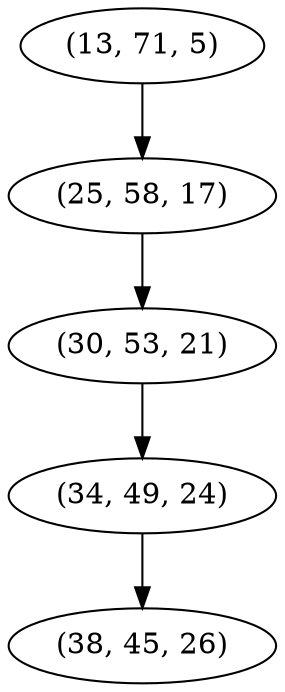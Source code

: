 digraph tree {
    "(13, 71, 5)";
    "(25, 58, 17)";
    "(30, 53, 21)";
    "(34, 49, 24)";
    "(38, 45, 26)";
    "(13, 71, 5)" -> "(25, 58, 17)";
    "(25, 58, 17)" -> "(30, 53, 21)";
    "(30, 53, 21)" -> "(34, 49, 24)";
    "(34, 49, 24)" -> "(38, 45, 26)";
}
